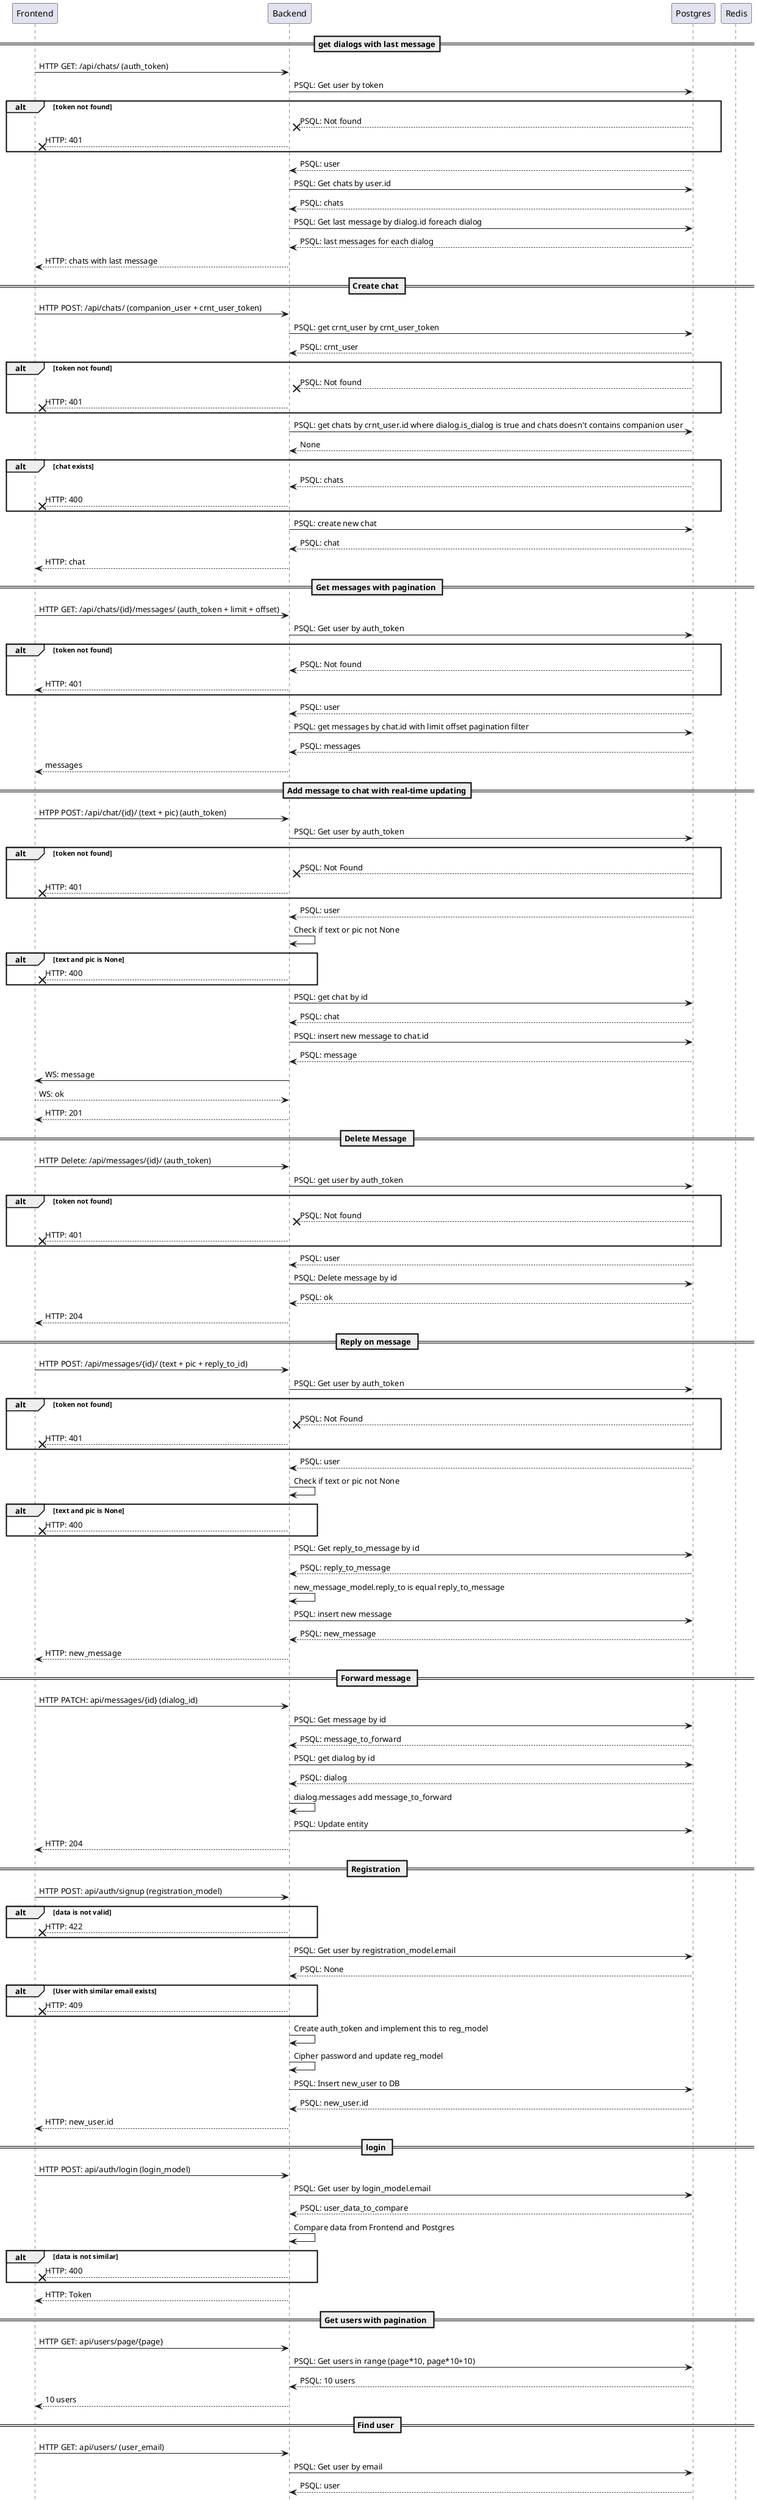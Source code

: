 @startuml
participant Frontend
participant Backend
participant Postgres
participant Redis


== get dialogs with last message==
Frontend -> Backend: HTTP GET: /api/chats/ (auth_token)
Backend -> Postgres: PSQL: Get user by token

alt token not found
Postgres --x Backend: PSQL: Not found
Backend --x Frontend: HTTP: 401
end alt

Postgres --> Backend: PSQL: user
Backend -> Postgres: PSQL: Get chats by user.id
Postgres --> Backend: PSQL: chats
Backend -> Postgres: PSQL: Get last message by dialog.id foreach dialog
Postgres --> Backend: PSQL: last messages for each dialog
Backend --> Frontend: HTTP: chats with last message


== Create chat ==
Frontend -> Backend: HTTP POST: /api/chats/ (companion_user + crnt_user_token)
Backend -> Postgres: PSQL: get crnt_user by crnt_user_token
Postgres --> Backend: PSQL: crnt_user

alt token not found
Postgres --x Backend: PSQL: Not found
Backend --x Frontend: HTTP: 401
end alt

Backend -> Postgres: PSQL: get chats by crnt_user.id where dialog.is_dialog is true and chats doesn't contains companion user
Postgres --> Backend: None

alt chat exists
Postgres --> Backend: PSQL: chats
Backend --x Frontend: HTTP: 400
end alt

Backend -> Postgres: PSQL: create new chat
Postgres --> Backend: PSQL: chat
Backend --> Frontend: HTTP: chat


== Get messages with pagination ==
Frontend -> Backend: HTTP GET: /api/chats/{id}/messages/ (auth_token + limit + offset)
Backend -> Postgres: PSQL: Get user by auth_token

alt token not found
Postgres --> Backend: PSQL: Not found
Backend --> Frontend: HTTP: 401
end alt

Postgres --> Backend: PSQL: user
Backend -> Postgres: PSQL: get messages by chat.id with limit offset pagination filter
Postgres --> Backend: PSQL: messages
Backend --> Frontend: messages


== Add message to chat with real-time updating==
Frontend -> Backend: HTPP POST: /api/chat/{id}/ (text + pic) (auth_token)
Backend -> Postgres: PSQL: Get user by auth_token

alt token not found
Postgres --x Backend: PSQL: Not Found
Backend --x Frontend: HTTP: 401
end alt

Postgres --> Backend: PSQL: user
Backend -> Backend: Check if text or pic not None

alt text and pic is None
Backend --x Frontend: HTTP: 400
end alt

Backend -> Postgres: PSQL: get chat by id
Postgres --> Backend: PSQL: chat
Backend -> Postgres: PSQL: insert new message to chat.id
Postgres --> Backend: PSQL: message
Backend -> Frontend: WS: message
Frontend --> Backend: WS: ok
Backend --> Frontend: HTTP: 201


== Delete Message ==
Frontend -> Backend: HTTP Delete: /api/messages/{id}/ (auth_token)
Backend -> Postgres: PSQL: get user by auth_token

alt token not found
Postgres --x Backend: PSQL: Not found
Backend --x Frontend: HTTP: 401
end alt

Postgres --> Backend: PSQL: user
Backend -> Postgres: PSQL: Delete message by id
Postgres --> Backend: PSQL: ok
Backend --> Frontend: HTTP: 204


== Reply on message ==
Frontend -> Backend: HTTP POST: /api/messages/{id}/ (text + pic + reply_to_id)
Backend -> Postgres: PSQL: Get user by auth_token

alt token not found
Postgres --x Backend: PSQL: Not Found
Backend --x Frontend: HTTP: 401
end alt

Postgres --> Backend: PSQL: user
Backend -> Backend: Check if text or pic not None

alt text and pic is None
Backend --x Frontend: HTTP: 400
end alt

Backend -> Postgres: PSQL: Get reply_to_message by id
Postgres --> Backend: PSQL: reply_to_message
Backend -> Backend: new_message_model.reply_to is equal reply_to_message
Backend -> Postgres: PSQL: insert new message
Postgres --> Backend: PSQL: new_message
Backend --> Frontend: HTTP: new_message


== Forward message ==
Frontend -> Backend: HTTP PATCH: api/messages/{id} (dialog_id)
Backend -> Postgres: PSQL: Get message by id
Postgres --> Backend: PSQL: message_to_forward
Backend -> Postgres: PSQL: get dialog by id
Postgres --> Backend: PSQL: dialog
Backend -> Backend: dialog.messages add message_to_forward
Backend -> Postgres: PSQL: Update entity
Backend --> Frontend: HTTP: 204


== Registration ==
Frontend -> Backend: HTTP POST: api/auth/signup (registration_model)

alt data is not valid
Backend --x Frontend: HTTP: 422
end alt


Backend -> Postgres: PSQL: Get user by registration_model.email
Postgres --> Backend: PSQL: None

alt User with similar email exists
Backend --x Frontend: HTTP: 409
end alt

Backend -> Backend: Create auth_token and implement this to reg_model
Backend -> Backend: Cipher password and update reg_model
Backend -> Postgres: PSQL: Insert new_user to DB
Postgres --> Backend: PSQL: new_user.id
Backend --> Frontend: HTTP: new_user.id


== login ==
Frontend -> Backend: HTTP POST: api/auth/login (login_model)
Backend -> Postgres: PSQL: Get user by login_model.email
Postgres --> Backend: PSQL: user_data_to_compare
Backend -> Backend: Compare data from Frontend and Postgres

alt data is not similar
Backend --x Frontend: HTTP: 400
end alt

Backend --> Frontend: HTTP: Token


== Get users with pagination ==
Frontend -> Backend: HTTP GET: api/users/page/{page}
Backend -> Postgres: PSQL: Get users in range (page*10, page*10+10)
Postgres --> Backend: PSQL: 10 users
Backend --> Frontend: 10 users

== Find user ==
Frontend -> Backend: HTTP GET: api/users/ (user_email)
Backend -> Postgres: PSQL: Get user by email
Postgres --> Backend: PSQL: user
Backend --> Frontend: HTTP: user


== Upload profile pic ==
Frontend -> Backend: HTTP PATCH: api/users/{id} (pic_to_upload) (auth_token)
Backend -> Postgres: PSQL: Get user by auth_token

alt token is not found
Backend --x Frontend: HTTP: 404
end alt

Backend -> Backend: Update user_model
Backend -> Postgres: PSQL: Update entity
Backend --> Frontend: HTTP: 204
@enduml